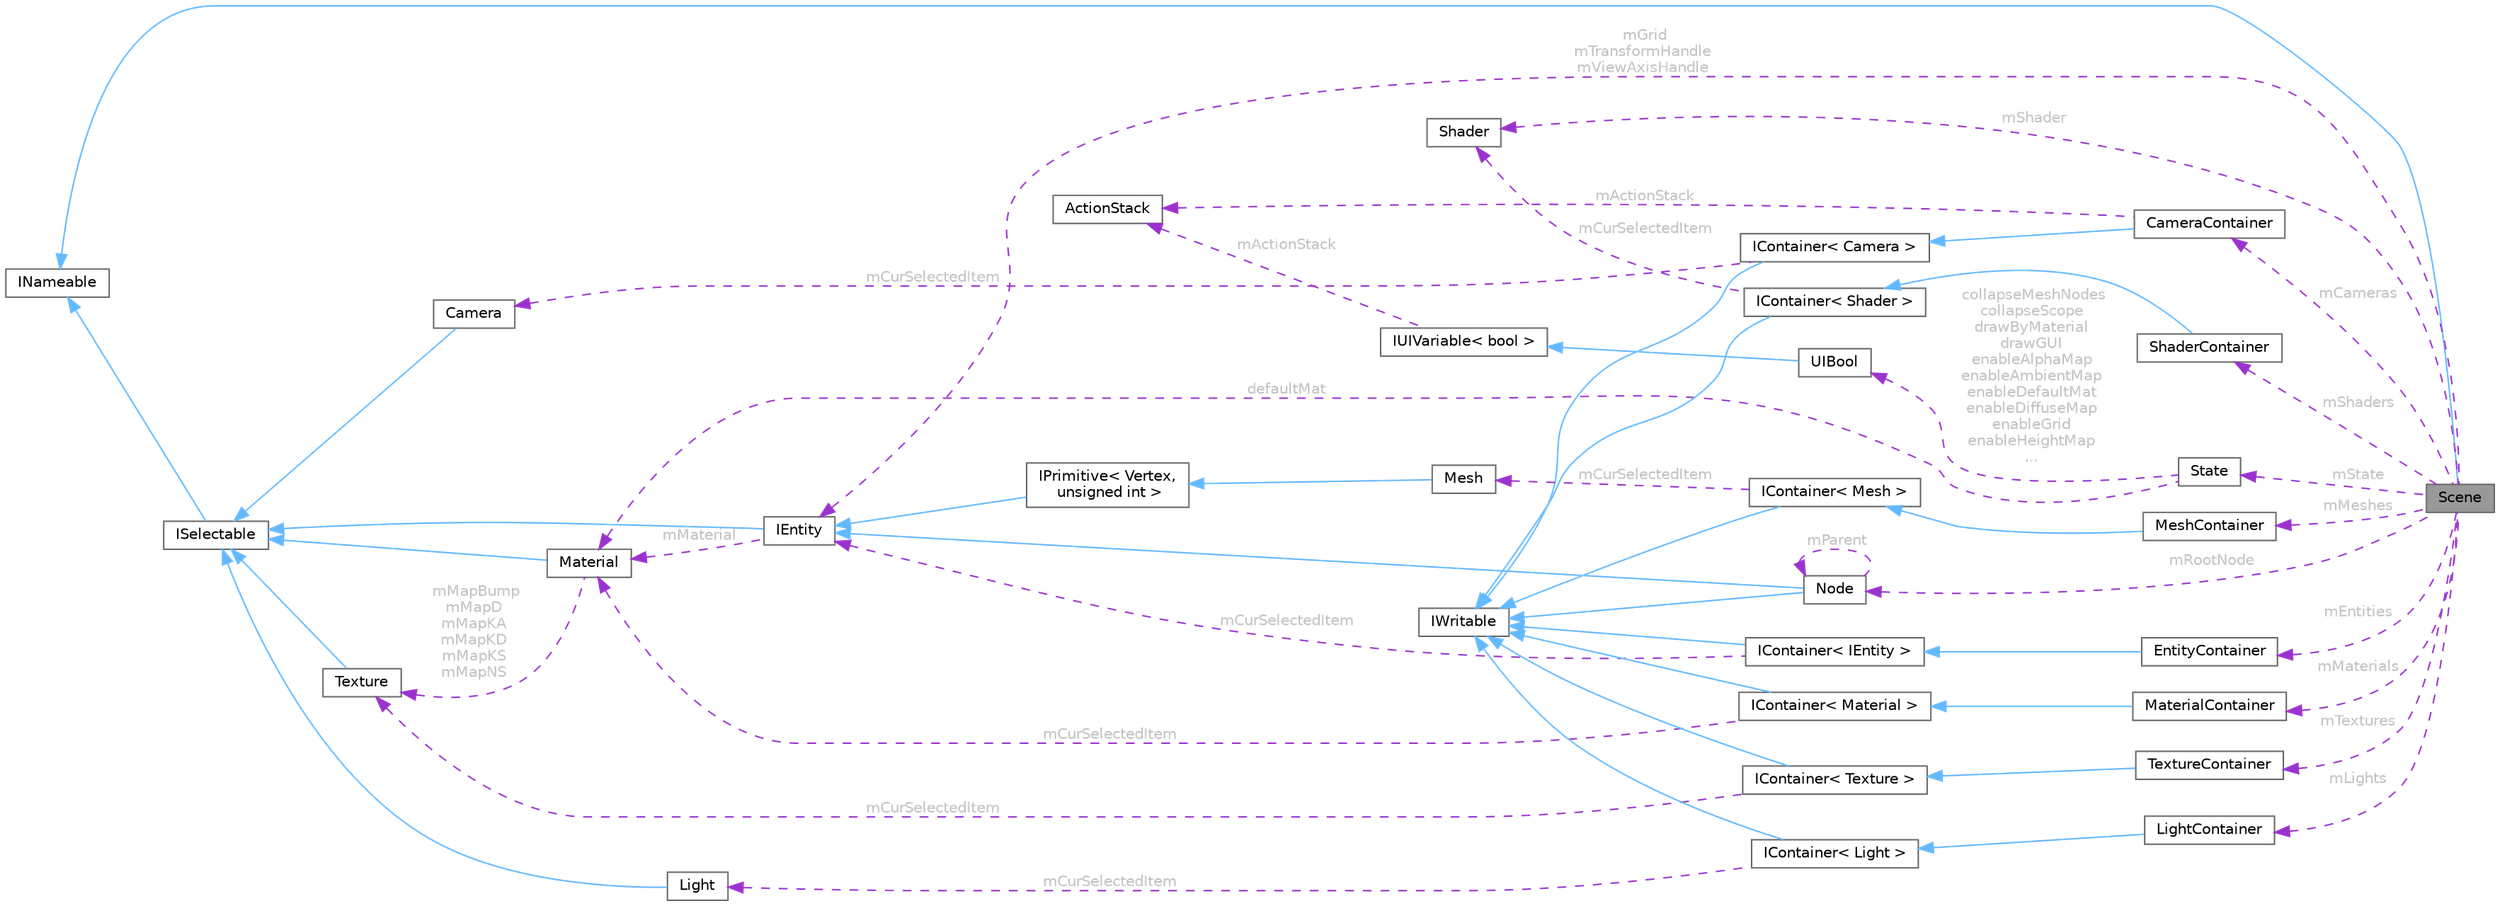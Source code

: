 digraph "Scene"
{
 // LATEX_PDF_SIZE
  bgcolor="transparent";
  edge [fontname=Helvetica,fontsize=10,labelfontname=Helvetica,labelfontsize=10];
  node [fontname=Helvetica,fontsize=10,shape=box,height=0.2,width=0.4];
  rankdir="LR";
  Node1 [id="Node000001",label="Scene",height=0.2,width=0.4,color="gray40", fillcolor="grey60", style="filled", fontcolor="black",tooltip=" "];
  Node2 -> Node1 [id="edge1_Node000001_Node000002",dir="back",color="steelblue1",style="solid",tooltip=" "];
  Node2 [id="Node000002",label="INameable",height=0.2,width=0.4,color="gray40", fillcolor="white", style="filled",URL="$class_i_nameable.html",tooltip="An object that keeps track of its name and scope."];
  Node3 -> Node1 [id="edge2_Node000001_Node000003",dir="back",color="darkorchid3",style="dashed",tooltip=" ",label=" mGrid\nmTransformHandle\nmViewAxisHandle",fontcolor="grey" ];
  Node3 [id="Node000003",label="IEntity",height=0.2,width=0.4,color="gray40", fillcolor="white", style="filled",URL="$class_i_entity.html",tooltip=" "];
  Node4 -> Node3 [id="edge3_Node000003_Node000004",dir="back",color="steelblue1",style="solid",tooltip=" "];
  Node4 [id="Node000004",label="ISelectable",height=0.2,width=0.4,color="gray40", fillcolor="white", style="filled",URL="$class_i_selectable.html",tooltip="Interface for all items that can be selected to be viewed in the inspector."];
  Node2 -> Node4 [id="edge4_Node000004_Node000002",dir="back",color="steelblue1",style="solid",tooltip=" "];
  Node5 -> Node3 [id="edge5_Node000003_Node000005",dir="back",color="darkorchid3",style="dashed",tooltip=" ",label=" mMaterial",fontcolor="grey" ];
  Node5 [id="Node000005",label="Material",height=0.2,width=0.4,color="gray40", fillcolor="white", style="filled",URL="$class_material.html",tooltip="Class that stores all texture and render information for a material."];
  Node4 -> Node5 [id="edge6_Node000005_Node000004",dir="back",color="steelblue1",style="solid",tooltip=" "];
  Node6 -> Node5 [id="edge7_Node000005_Node000006",dir="back",color="darkorchid3",style="dashed",tooltip=" ",label=" mMapBump\nmMapD\nmMapKA\nmMapKD\nmMapKS\nmMapNS",fontcolor="grey" ];
  Node6 [id="Node000006",label="Texture",height=0.2,width=0.4,color="gray40", fillcolor="white", style="filled",URL="$struct_texture.html",tooltip="A structure that stores a texture file that has been read into the OpenGL context."];
  Node4 -> Node6 [id="edge8_Node000006_Node000004",dir="back",color="steelblue1",style="solid",tooltip=" "];
  Node7 -> Node1 [id="edge9_Node000001_Node000007",dir="back",color="darkorchid3",style="dashed",tooltip=" ",label=" mShader",fontcolor="grey" ];
  Node7 [id="Node000007",label="Shader",height=0.2,width=0.4,color="gray40", fillcolor="white", style="filled",URL="$class_shader.html",tooltip=" "];
  Node8 -> Node1 [id="edge10_Node000001_Node000008",dir="back",color="darkorchid3",style="dashed",tooltip=" ",label=" mRootNode",fontcolor="grey" ];
  Node8 [id="Node000008",label="Node",height=0.2,width=0.4,color="gray40", fillcolor="white", style="filled",URL="$class_node.html",tooltip="Node used to group together other nodes and meshes in a scene."];
  Node3 -> Node8 [id="edge11_Node000008_Node000003",dir="back",color="steelblue1",style="solid",tooltip=" "];
  Node9 -> Node8 [id="edge12_Node000008_Node000009",dir="back",color="steelblue1",style="solid",tooltip=" "];
  Node9 [id="Node000009",label="IWritable",height=0.2,width=0.4,color="gray40", fillcolor="white", style="filled",URL="$class_i_writable.html",tooltip=" "];
  Node8 -> Node8 [id="edge13_Node000008_Node000008",dir="back",color="darkorchid3",style="dashed",tooltip=" ",label=" mParent",fontcolor="grey" ];
  Node10 -> Node1 [id="edge14_Node000001_Node000010",dir="back",color="darkorchid3",style="dashed",tooltip=" ",label=" mState",fontcolor="grey" ];
  Node10 [id="Node000010",label="State",height=0.2,width=0.4,color="gray40", fillcolor="white", style="filled",URL="$class_state.html",tooltip=" "];
  Node11 -> Node10 [id="edge15_Node000010_Node000011",dir="back",color="darkorchid3",style="dashed",tooltip=" ",label=" collapseMeshNodes\ncollapseScope\ndrawByMaterial\ndrawGUI\nenableAlphaMap\nenableAmbientMap\nenableDefaultMat\nenableDiffuseMap\nenableGrid\nenableHeightMap\n...",fontcolor="grey" ];
  Node11 [id="Node000011",label="UIBool",height=0.2,width=0.4,color="gray40", fillcolor="white", style="filled",URL="$class_u_i_bool.html",tooltip="A boolean that can be directly displayed and edited in the UI."];
  Node12 -> Node11 [id="edge16_Node000011_Node000012",dir="back",color="steelblue1",style="solid",tooltip=" "];
  Node12 [id="Node000012",label="IUIVariable\< bool \>",height=0.2,width=0.4,color="gray40", fillcolor="white", style="filled",URL="$class_i_u_i_variable.html",tooltip=" "];
  Node13 -> Node12 [id="edge17_Node000012_Node000013",dir="back",color="darkorchid3",style="dashed",tooltip=" ",label=" mActionStack",fontcolor="grey" ];
  Node13 [id="Node000013",label="ActionStack",height=0.2,width=0.4,color="gray40", fillcolor="white", style="filled",URL="$class_action_stack.html",tooltip="Class that keeps track of all commands that have been run. Allows functionality for undo/redo."];
  Node5 -> Node10 [id="edge18_Node000010_Node000005",dir="back",color="darkorchid3",style="dashed",tooltip=" ",label=" defaultMat",fontcolor="grey" ];
  Node14 -> Node1 [id="edge19_Node000001_Node000014",dir="back",color="darkorchid3",style="dashed",tooltip=" ",label=" mTextures",fontcolor="grey" ];
  Node14 [id="Node000014",label="TextureContainer",height=0.2,width=0.4,color="gray40", fillcolor="white", style="filled",URL="$class_texture_container.html",tooltip=" "];
  Node15 -> Node14 [id="edge20_Node000014_Node000015",dir="back",color="steelblue1",style="solid",tooltip=" "];
  Node15 [id="Node000015",label="IContainer\< Texture \>",height=0.2,width=0.4,color="gray40", fillcolor="white", style="filled",URL="$class_i_container.html",tooltip=" "];
  Node9 -> Node15 [id="edge21_Node000015_Node000009",dir="back",color="steelblue1",style="solid",tooltip=" "];
  Node6 -> Node15 [id="edge22_Node000015_Node000006",dir="back",color="darkorchid3",style="dashed",tooltip=" ",label=" mCurSelectedItem",fontcolor="grey" ];
  Node16 -> Node1 [id="edge23_Node000001_Node000016",dir="back",color="darkorchid3",style="dashed",tooltip=" ",label=" mMaterials",fontcolor="grey" ];
  Node16 [id="Node000016",label="MaterialContainer",height=0.2,width=0.4,color="gray40", fillcolor="white", style="filled",URL="$class_material_container.html",tooltip=" "];
  Node17 -> Node16 [id="edge24_Node000016_Node000017",dir="back",color="steelblue1",style="solid",tooltip=" "];
  Node17 [id="Node000017",label="IContainer\< Material \>",height=0.2,width=0.4,color="gray40", fillcolor="white", style="filled",URL="$class_i_container.html",tooltip=" "];
  Node9 -> Node17 [id="edge25_Node000017_Node000009",dir="back",color="steelblue1",style="solid",tooltip=" "];
  Node5 -> Node17 [id="edge26_Node000017_Node000005",dir="back",color="darkorchid3",style="dashed",tooltip=" ",label=" mCurSelectedItem",fontcolor="grey" ];
  Node18 -> Node1 [id="edge27_Node000001_Node000018",dir="back",color="darkorchid3",style="dashed",tooltip=" ",label=" mLights",fontcolor="grey" ];
  Node18 [id="Node000018",label="LightContainer",height=0.2,width=0.4,color="gray40", fillcolor="white", style="filled",URL="$class_light_container.html",tooltip=" "];
  Node19 -> Node18 [id="edge28_Node000018_Node000019",dir="back",color="steelblue1",style="solid",tooltip=" "];
  Node19 [id="Node000019",label="IContainer\< Light \>",height=0.2,width=0.4,color="gray40", fillcolor="white", style="filled",URL="$class_i_container.html",tooltip=" "];
  Node9 -> Node19 [id="edge29_Node000019_Node000009",dir="back",color="steelblue1",style="solid",tooltip=" "];
  Node20 -> Node19 [id="edge30_Node000019_Node000020",dir="back",color="darkorchid3",style="dashed",tooltip=" ",label=" mCurSelectedItem",fontcolor="grey" ];
  Node20 [id="Node000020",label="Light",height=0.2,width=0.4,color="gray40", fillcolor="white", style="filled",URL="$class_light.html",tooltip=" "];
  Node4 -> Node20 [id="edge31_Node000020_Node000004",dir="back",color="steelblue1",style="solid",tooltip=" "];
  Node21 -> Node1 [id="edge32_Node000001_Node000021",dir="back",color="darkorchid3",style="dashed",tooltip=" ",label=" mCameras",fontcolor="grey" ];
  Node21 [id="Node000021",label="CameraContainer",height=0.2,width=0.4,color="gray40", fillcolor="white", style="filled",URL="$class_camera_container.html",tooltip=" "];
  Node22 -> Node21 [id="edge33_Node000021_Node000022",dir="back",color="steelblue1",style="solid",tooltip=" "];
  Node22 [id="Node000022",label="IContainer\< Camera \>",height=0.2,width=0.4,color="gray40", fillcolor="white", style="filled",URL="$class_i_container.html",tooltip=" "];
  Node9 -> Node22 [id="edge34_Node000022_Node000009",dir="back",color="steelblue1",style="solid",tooltip=" "];
  Node23 -> Node22 [id="edge35_Node000022_Node000023",dir="back",color="darkorchid3",style="dashed",tooltip=" ",label=" mCurSelectedItem",fontcolor="grey" ];
  Node23 [id="Node000023",label="Camera",height=0.2,width=0.4,color="gray40", fillcolor="white", style="filled",URL="$class_camera.html",tooltip=" "];
  Node4 -> Node23 [id="edge36_Node000023_Node000004",dir="back",color="steelblue1",style="solid",tooltip=" "];
  Node13 -> Node21 [id="edge37_Node000021_Node000013",dir="back",color="darkorchid3",style="dashed",tooltip=" ",label=" mActionStack",fontcolor="grey" ];
  Node24 -> Node1 [id="edge38_Node000001_Node000024",dir="back",color="darkorchid3",style="dashed",tooltip=" ",label=" mShaders",fontcolor="grey" ];
  Node24 [id="Node000024",label="ShaderContainer",height=0.2,width=0.4,color="gray40", fillcolor="white", style="filled",URL="$class_shader_container.html",tooltip=" "];
  Node25 -> Node24 [id="edge39_Node000024_Node000025",dir="back",color="steelblue1",style="solid",tooltip=" "];
  Node25 [id="Node000025",label="IContainer\< Shader \>",height=0.2,width=0.4,color="gray40", fillcolor="white", style="filled",URL="$class_i_container.html",tooltip=" "];
  Node9 -> Node25 [id="edge40_Node000025_Node000009",dir="back",color="steelblue1",style="solid",tooltip=" "];
  Node7 -> Node25 [id="edge41_Node000025_Node000007",dir="back",color="darkorchid3",style="dashed",tooltip=" ",label=" mCurSelectedItem",fontcolor="grey" ];
  Node26 -> Node1 [id="edge42_Node000001_Node000026",dir="back",color="darkorchid3",style="dashed",tooltip=" ",label=" mMeshes",fontcolor="grey" ];
  Node26 [id="Node000026",label="MeshContainer",height=0.2,width=0.4,color="gray40", fillcolor="white", style="filled",URL="$class_mesh_container.html",tooltip=" "];
  Node27 -> Node26 [id="edge43_Node000026_Node000027",dir="back",color="steelblue1",style="solid",tooltip=" "];
  Node27 [id="Node000027",label="IContainer\< Mesh \>",height=0.2,width=0.4,color="gray40", fillcolor="white", style="filled",URL="$class_i_container.html",tooltip=" "];
  Node9 -> Node27 [id="edge44_Node000027_Node000009",dir="back",color="steelblue1",style="solid",tooltip=" "];
  Node28 -> Node27 [id="edge45_Node000027_Node000028",dir="back",color="darkorchid3",style="dashed",tooltip=" ",label=" mCurSelectedItem",fontcolor="grey" ];
  Node28 [id="Node000028",label="Mesh",height=0.2,width=0.4,color="gray40", fillcolor="white", style="filled",URL="$class_mesh.html",tooltip=" "];
  Node29 -> Node28 [id="edge46_Node000028_Node000029",dir="back",color="steelblue1",style="solid",tooltip=" "];
  Node29 [id="Node000029",label="IPrimitive\< Vertex,\l unsigned int \>",height=0.2,width=0.4,color="gray40", fillcolor="white", style="filled",URL="$class_i_primitive.html",tooltip=" "];
  Node3 -> Node29 [id="edge47_Node000029_Node000003",dir="back",color="steelblue1",style="solid",tooltip=" "];
  Node30 -> Node1 [id="edge48_Node000001_Node000030",dir="back",color="darkorchid3",style="dashed",tooltip=" ",label=" mEntities",fontcolor="grey" ];
  Node30 [id="Node000030",label="EntityContainer",height=0.2,width=0.4,color="gray40", fillcolor="white", style="filled",URL="$class_entity_container.html",tooltip=" "];
  Node31 -> Node30 [id="edge49_Node000030_Node000031",dir="back",color="steelblue1",style="solid",tooltip=" "];
  Node31 [id="Node000031",label="IContainer\< IEntity \>",height=0.2,width=0.4,color="gray40", fillcolor="white", style="filled",URL="$class_i_container.html",tooltip=" "];
  Node9 -> Node31 [id="edge50_Node000031_Node000009",dir="back",color="steelblue1",style="solid",tooltip=" "];
  Node3 -> Node31 [id="edge51_Node000031_Node000003",dir="back",color="darkorchid3",style="dashed",tooltip=" ",label=" mCurSelectedItem",fontcolor="grey" ];
}

